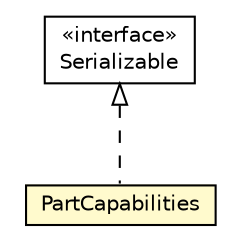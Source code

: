 #!/usr/local/bin/dot
#
# Class diagram 
# Generated by UMLGraph version R5_6-24-gf6e263 (http://www.umlgraph.org/)
#

digraph G {
	edge [fontname="Helvetica",fontsize=10,labelfontname="Helvetica",labelfontsize=10];
	node [fontname="Helvetica",fontsize=10,shape=plaintext];
	nodesep=0.25;
	ranksep=0.5;
	// org.universAAL.middleware.managers.deploy.uapp.model.Part.PartCapabilities
	c273743 [label=<<table title="org.universAAL.middleware.managers.deploy.uapp.model.Part.PartCapabilities" border="0" cellborder="1" cellspacing="0" cellpadding="2" port="p" bgcolor="lemonChiffon" href="./Part.PartCapabilities.html">
		<tr><td><table border="0" cellspacing="0" cellpadding="1">
<tr><td align="center" balign="center"> PartCapabilities </td></tr>
		</table></td></tr>
		</table>>, URL="./Part.PartCapabilities.html", fontname="Helvetica", fontcolor="black", fontsize=10.0];
	//org.universAAL.middleware.managers.deploy.uapp.model.Part.PartCapabilities implements java.io.Serializable
	c274241:p -> c273743:p [dir=back,arrowtail=empty,style=dashed];
	// java.io.Serializable
	c274241 [label=<<table title="java.io.Serializable" border="0" cellborder="1" cellspacing="0" cellpadding="2" port="p" href="http://java.sun.com/j2se/1.4.2/docs/api/java/io/Serializable.html">
		<tr><td><table border="0" cellspacing="0" cellpadding="1">
<tr><td align="center" balign="center"> &#171;interface&#187; </td></tr>
<tr><td align="center" balign="center"> Serializable </td></tr>
		</table></td></tr>
		</table>>, URL="http://java.sun.com/j2se/1.4.2/docs/api/java/io/Serializable.html", fontname="Helvetica", fontcolor="black", fontsize=10.0];
}

